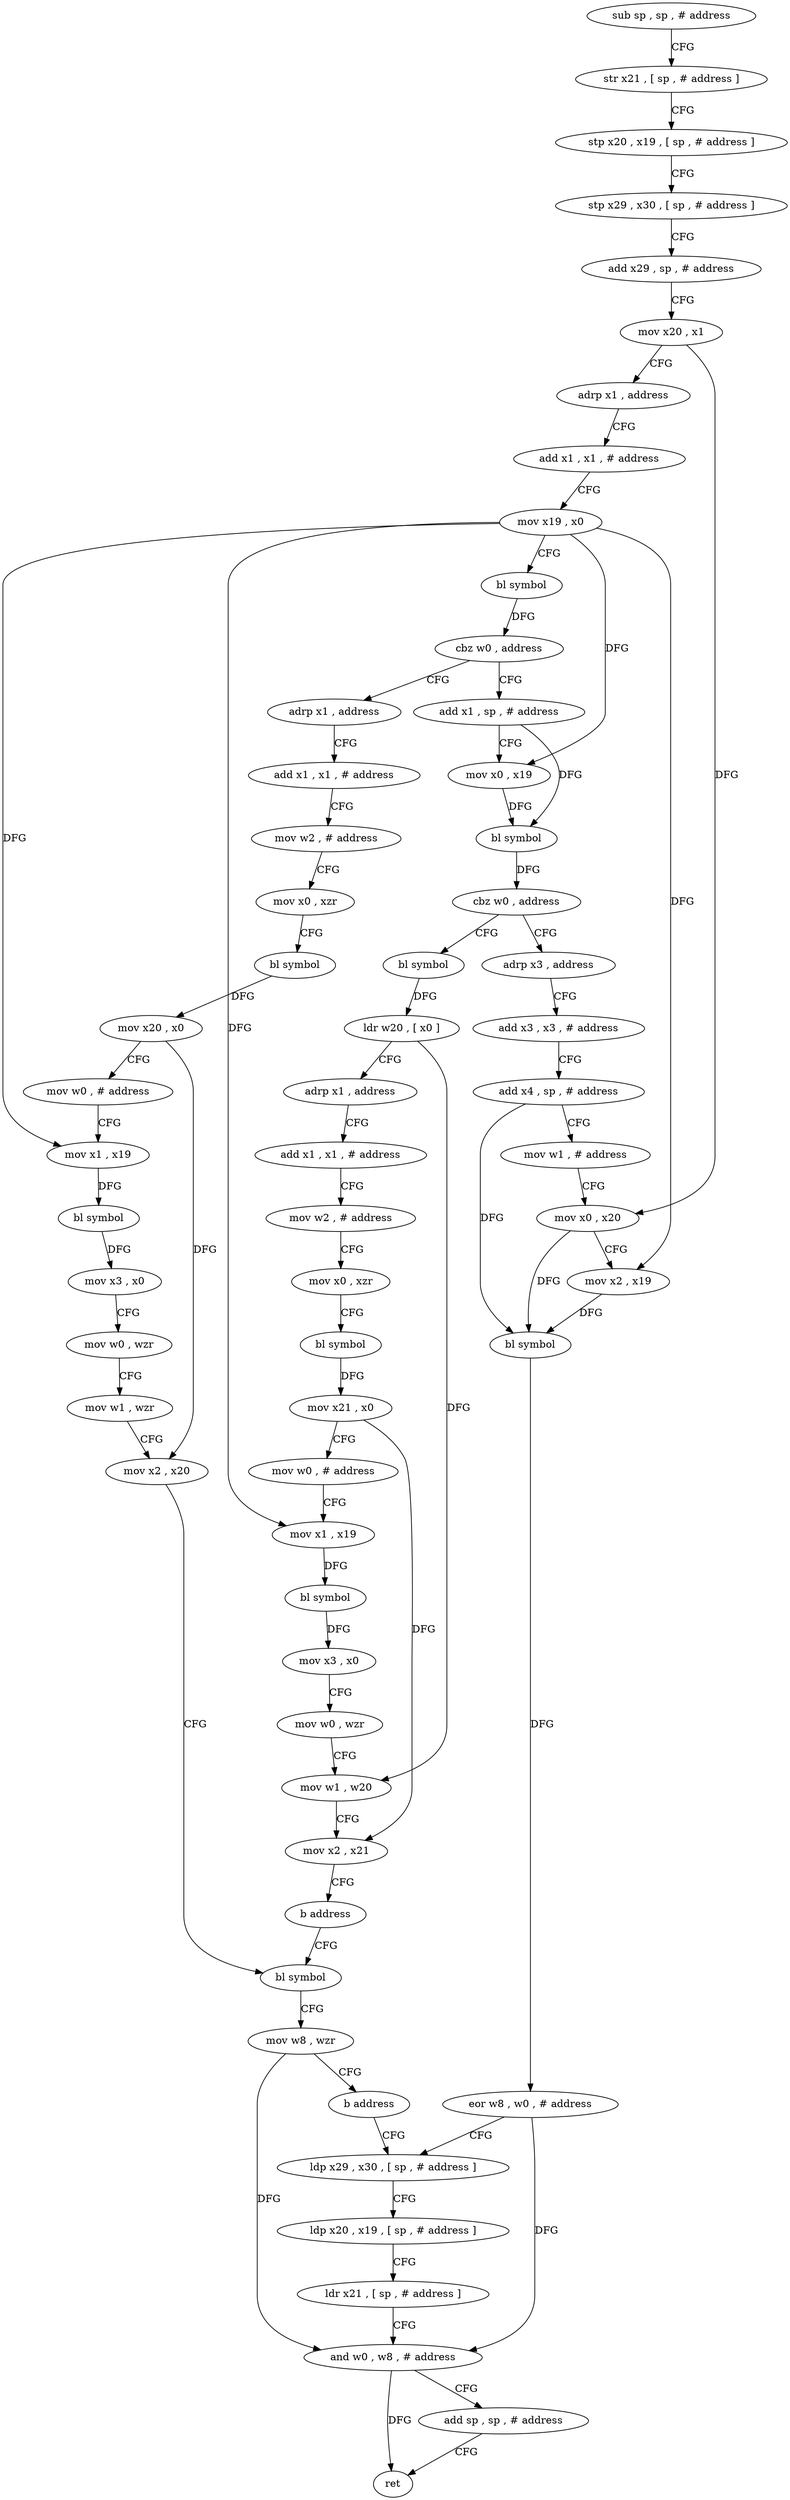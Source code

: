 digraph "func" {
"4205500" [label = "sub sp , sp , # address" ]
"4205504" [label = "str x21 , [ sp , # address ]" ]
"4205508" [label = "stp x20 , x19 , [ sp , # address ]" ]
"4205512" [label = "stp x29 , x30 , [ sp , # address ]" ]
"4205516" [label = "add x29 , sp , # address" ]
"4205520" [label = "mov x20 , x1" ]
"4205524" [label = "adrp x1 , address" ]
"4205528" [label = "add x1 , x1 , # address" ]
"4205532" [label = "mov x19 , x0" ]
"4205536" [label = "bl symbol" ]
"4205540" [label = "cbz w0 , address" ]
"4205624" [label = "adrp x1 , address" ]
"4205544" [label = "add x1 , sp , # address" ]
"4205628" [label = "add x1 , x1 , # address" ]
"4205632" [label = "mov w2 , # address" ]
"4205636" [label = "mov x0 , xzr" ]
"4205640" [label = "bl symbol" ]
"4205644" [label = "mov x20 , x0" ]
"4205648" [label = "mov w0 , # address" ]
"4205652" [label = "mov x1 , x19" ]
"4205656" [label = "bl symbol" ]
"4205660" [label = "mov x3 , x0" ]
"4205664" [label = "mov w0 , wzr" ]
"4205668" [label = "mov w1 , wzr" ]
"4205672" [label = "mov x2 , x20" ]
"4205676" [label = "bl symbol" ]
"4205548" [label = "mov x0 , x19" ]
"4205552" [label = "bl symbol" ]
"4205556" [label = "cbz w0 , address" ]
"4205688" [label = "adrp x3 , address" ]
"4205560" [label = "bl symbol" ]
"4205720" [label = "ldp x29 , x30 , [ sp , # address ]" ]
"4205724" [label = "ldp x20 , x19 , [ sp , # address ]" ]
"4205728" [label = "ldr x21 , [ sp , # address ]" ]
"4205732" [label = "and w0 , w8 , # address" ]
"4205736" [label = "add sp , sp , # address" ]
"4205740" [label = "ret" ]
"4205692" [label = "add x3 , x3 , # address" ]
"4205696" [label = "add x4 , sp , # address" ]
"4205700" [label = "mov w1 , # address" ]
"4205704" [label = "mov x0 , x20" ]
"4205708" [label = "mov x2 , x19" ]
"4205712" [label = "bl symbol" ]
"4205716" [label = "eor w8 , w0 , # address" ]
"4205564" [label = "ldr w20 , [ x0 ]" ]
"4205568" [label = "adrp x1 , address" ]
"4205572" [label = "add x1 , x1 , # address" ]
"4205576" [label = "mov w2 , # address" ]
"4205580" [label = "mov x0 , xzr" ]
"4205584" [label = "bl symbol" ]
"4205588" [label = "mov x21 , x0" ]
"4205592" [label = "mov w0 , # address" ]
"4205596" [label = "mov x1 , x19" ]
"4205600" [label = "bl symbol" ]
"4205604" [label = "mov x3 , x0" ]
"4205608" [label = "mov w0 , wzr" ]
"4205612" [label = "mov w1 , w20" ]
"4205616" [label = "mov x2 , x21" ]
"4205620" [label = "b address" ]
"4205680" [label = "mov w8 , wzr" ]
"4205684" [label = "b address" ]
"4205500" -> "4205504" [ label = "CFG" ]
"4205504" -> "4205508" [ label = "CFG" ]
"4205508" -> "4205512" [ label = "CFG" ]
"4205512" -> "4205516" [ label = "CFG" ]
"4205516" -> "4205520" [ label = "CFG" ]
"4205520" -> "4205524" [ label = "CFG" ]
"4205520" -> "4205704" [ label = "DFG" ]
"4205524" -> "4205528" [ label = "CFG" ]
"4205528" -> "4205532" [ label = "CFG" ]
"4205532" -> "4205536" [ label = "CFG" ]
"4205532" -> "4205652" [ label = "DFG" ]
"4205532" -> "4205548" [ label = "DFG" ]
"4205532" -> "4205708" [ label = "DFG" ]
"4205532" -> "4205596" [ label = "DFG" ]
"4205536" -> "4205540" [ label = "DFG" ]
"4205540" -> "4205624" [ label = "CFG" ]
"4205540" -> "4205544" [ label = "CFG" ]
"4205624" -> "4205628" [ label = "CFG" ]
"4205544" -> "4205548" [ label = "CFG" ]
"4205544" -> "4205552" [ label = "DFG" ]
"4205628" -> "4205632" [ label = "CFG" ]
"4205632" -> "4205636" [ label = "CFG" ]
"4205636" -> "4205640" [ label = "CFG" ]
"4205640" -> "4205644" [ label = "DFG" ]
"4205644" -> "4205648" [ label = "CFG" ]
"4205644" -> "4205672" [ label = "DFG" ]
"4205648" -> "4205652" [ label = "CFG" ]
"4205652" -> "4205656" [ label = "DFG" ]
"4205656" -> "4205660" [ label = "DFG" ]
"4205660" -> "4205664" [ label = "CFG" ]
"4205664" -> "4205668" [ label = "CFG" ]
"4205668" -> "4205672" [ label = "CFG" ]
"4205672" -> "4205676" [ label = "CFG" ]
"4205676" -> "4205680" [ label = "CFG" ]
"4205548" -> "4205552" [ label = "DFG" ]
"4205552" -> "4205556" [ label = "DFG" ]
"4205556" -> "4205688" [ label = "CFG" ]
"4205556" -> "4205560" [ label = "CFG" ]
"4205688" -> "4205692" [ label = "CFG" ]
"4205560" -> "4205564" [ label = "DFG" ]
"4205720" -> "4205724" [ label = "CFG" ]
"4205724" -> "4205728" [ label = "CFG" ]
"4205728" -> "4205732" [ label = "CFG" ]
"4205732" -> "4205736" [ label = "CFG" ]
"4205732" -> "4205740" [ label = "DFG" ]
"4205736" -> "4205740" [ label = "CFG" ]
"4205692" -> "4205696" [ label = "CFG" ]
"4205696" -> "4205700" [ label = "CFG" ]
"4205696" -> "4205712" [ label = "DFG" ]
"4205700" -> "4205704" [ label = "CFG" ]
"4205704" -> "4205708" [ label = "CFG" ]
"4205704" -> "4205712" [ label = "DFG" ]
"4205708" -> "4205712" [ label = "DFG" ]
"4205712" -> "4205716" [ label = "DFG" ]
"4205716" -> "4205720" [ label = "CFG" ]
"4205716" -> "4205732" [ label = "DFG" ]
"4205564" -> "4205568" [ label = "CFG" ]
"4205564" -> "4205612" [ label = "DFG" ]
"4205568" -> "4205572" [ label = "CFG" ]
"4205572" -> "4205576" [ label = "CFG" ]
"4205576" -> "4205580" [ label = "CFG" ]
"4205580" -> "4205584" [ label = "CFG" ]
"4205584" -> "4205588" [ label = "DFG" ]
"4205588" -> "4205592" [ label = "CFG" ]
"4205588" -> "4205616" [ label = "DFG" ]
"4205592" -> "4205596" [ label = "CFG" ]
"4205596" -> "4205600" [ label = "DFG" ]
"4205600" -> "4205604" [ label = "DFG" ]
"4205604" -> "4205608" [ label = "CFG" ]
"4205608" -> "4205612" [ label = "CFG" ]
"4205612" -> "4205616" [ label = "CFG" ]
"4205616" -> "4205620" [ label = "CFG" ]
"4205620" -> "4205676" [ label = "CFG" ]
"4205680" -> "4205684" [ label = "CFG" ]
"4205680" -> "4205732" [ label = "DFG" ]
"4205684" -> "4205720" [ label = "CFG" ]
}
